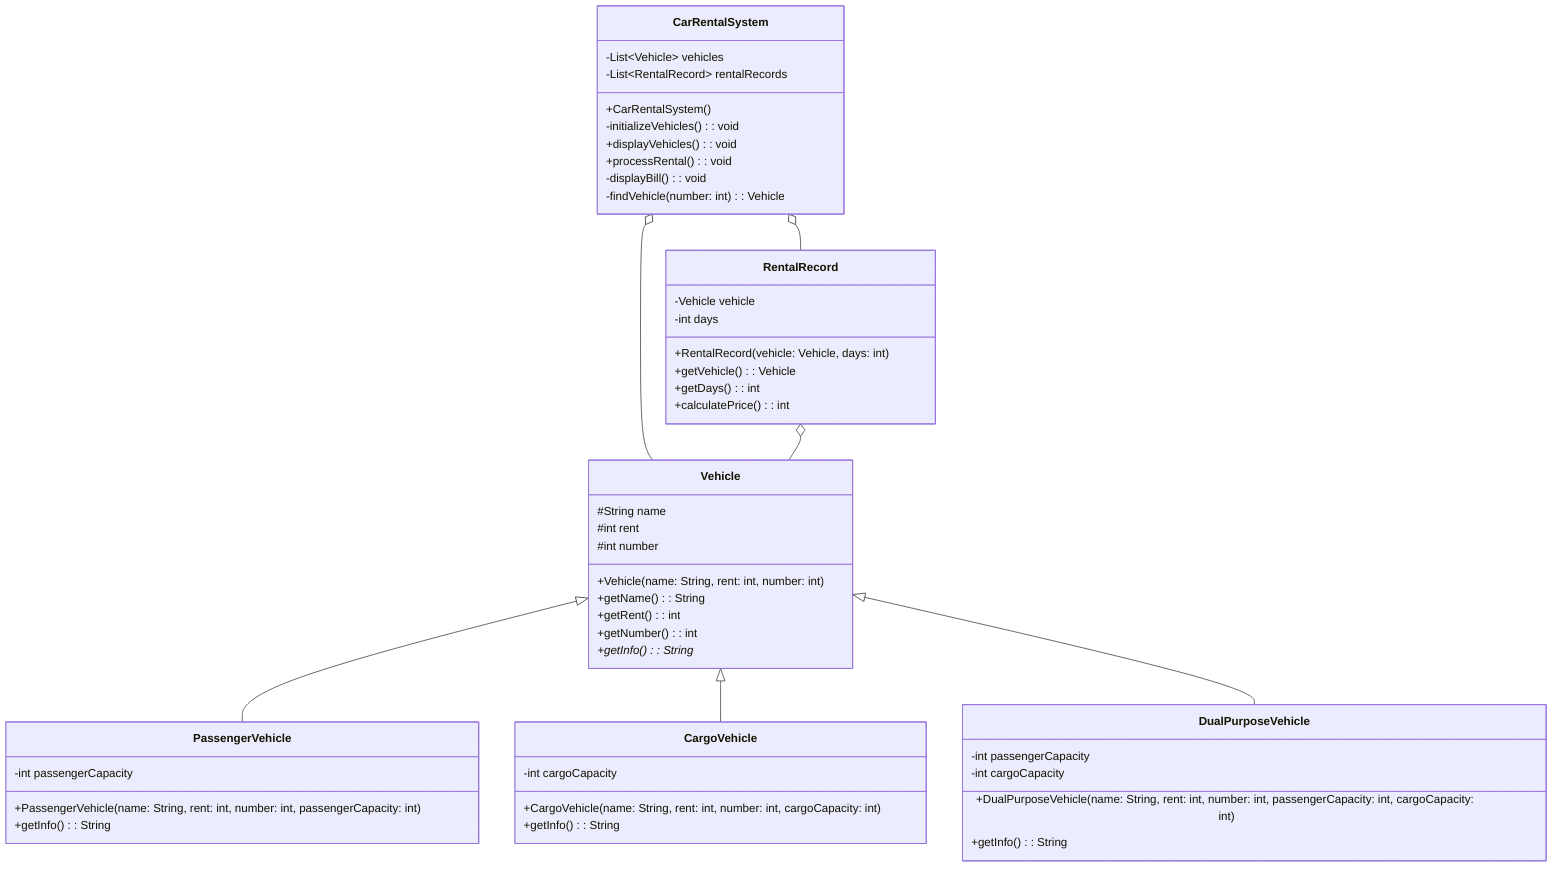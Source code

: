 classDiagram
    class Vehicle {
        #String name
        #int rent
        #int number
        +Vehicle(name: String, rent: int, number: int)
        +getName(): String
        +getRent(): int
        +getNumber(): int
        +getInfo(): String*
    }

    class PassengerVehicle {
        -int passengerCapacity
        +PassengerVehicle(name: String, rent: int, number: int, passengerCapacity: int)
        +getInfo(): String
    }

    class CargoVehicle {
        -int cargoCapacity
        +CargoVehicle(name: String, rent: int, number: int, cargoCapacity: int)
        +getInfo(): String
    }

    class DualPurposeVehicle {
        -int passengerCapacity
        -int cargoCapacity
        +DualPurposeVehicle(name: String, rent: int, number: int, passengerCapacity: int, cargoCapacity: int)
        +getInfo(): String
    }

    class CarRentalSystem {
        -List~Vehicle~ vehicles
        -List~RentalRecord~ rentalRecords
        +CarRentalSystem()
        -initializeVehicles(): void
        +displayVehicles(): void
        +processRental(): void
        -displayBill(): void
        -findVehicle(number: int): Vehicle
    }

    class RentalRecord {
        -Vehicle vehicle
        -int days
        +RentalRecord(vehicle: Vehicle, days: int)
        +getVehicle(): Vehicle
        +getDays(): int
        +calculatePrice(): int
    }

    Vehicle <|-- PassengerVehicle
    Vehicle <|-- CargoVehicle
    Vehicle <|-- DualPurposeVehicle
    CarRentalSystem o-- Vehicle
    CarRentalSystem o-- RentalRecord
    RentalRecord o-- Vehicle
